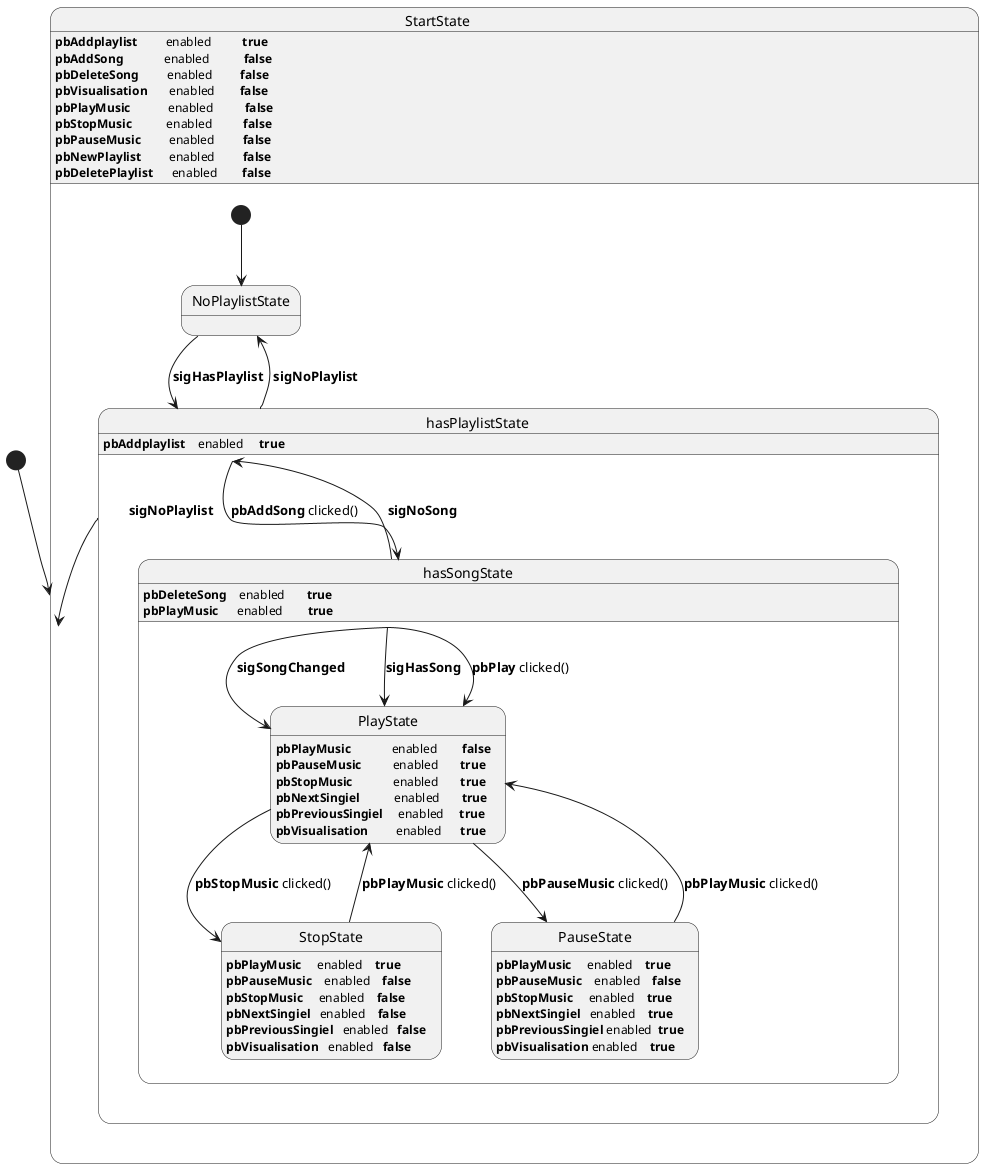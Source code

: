 @startuml

[*] -down-> StartState

state StartState{
[*] -down-> NoPlaylistState

NoPlaylistState -down-> hasPlaylistState: <b>sigHasPlaylist</b>
hasPlaylistState -down->NoPlaylistState: <b> sigNoPlaylist</b>

    state hasPlaylistState{



        hasPlaylistState -down-> hasSongState: <b>pbAddSong</b> clicked()

        state hasSongState{
            hasSongState -down-> PlayState: <b>sigSongChanged</b>
            hasSongState -down-> PlayState: <b>sigHasSong</b>
            hasSongState -down-> PlayState: <b>pbPlay</b> clicked()

            PlayState -down-> StopState: <b>pbStopMusic</b> clicked()
            PlayState -down-> PauseState: <b>pbPauseMusic</b> clicked()

            PauseState -down-> PlayState: <b>pbPlayMusic</b> clicked()
            StopState -down-> PlayState: <b>pbPlayMusic</b> clicked()
        }
}




hasPlaylistState -down-> StartState: <b>    sigNoPlaylist</b>
hasSongState -down-> hasPlaylistState: <b>  sigNoSong</b>


StartState: <b>pbAddplaylist</b>         enabled          <b>true</b>
StartState: <b>pbAddSong</b>             enabled           <b>false</b>
StartState: <b>pbDeleteSong</b>         enabled         <b>false</b>
StartState: <b>pbVisualisation</b>       enabled        <b>false</b>
StartState: <b>pbPlayMusic</b>            enabled          <b>false</b>
StartState: <b>pbStopMusic</b>           enabled          <b>false</b>
StartState: <b>pbPauseMusic</b>         enabled         <b>false</b>
StartState: <b>pbNewPlaylist</b>         enabled         <b>false</b>
StartState: <b>pbDeletePlaylist</b>      enabled        <b>false</b>

hasPlaylistState: <b>pbAddplaylist</b>    enabled    <b> true </b>

hasSongState: <b>pbDeleteSong</b>    enabled       <b>true</b>
hasSongState: <b>pbPlayMusic</b>      enabled        <b>true</b>

PlayState: <b>pbPlayMusic</b>             enabled        <b>false</b>
PlayState: <b>pbPauseMusic</b>          enabled       <b>true</b>
PlayState: <b>pbStopMusic</b>             enabled       <b>true</b>
PlayState: <b>pbNextSingiel</b>           enabled       <b>true</b>
PlayState: <b>pbPreviousSingiel</b>     enabled     <b>true</b>
PlayState: <b>pbVisualisation</b>         enabled      <b>true</b>

StopState: <b>pbPlayMusic</b>     enabled    <b>true</b>
StopState: <b>pbPauseMusic</b>    enabled    <b>false</b>
StopState: <b>pbStopMusic</b>     enabled    <b>false</b>
StopState: <b>pbNextSingiel</b>   enabled    <b>false</b>
StopState: <b>pbPreviousSingiel</b>   enabled   <b>false</b>
StopState: <b>pbVisualisation</b>   enabled   <b>false</b>

PauseState: <b>pbPlayMusic</b>     enabled    <b>true</b>
PauseState: <b>pbPauseMusic</b>    enabled    <b>false</b>
PauseState: <b>pbStopMusic</b>     enabled    <b>true</b>
PauseState: <b>pbNextSingiel</b>   enabled    <b>true</b>
PauseState: <b>pbPreviousSingiel</b> enabled  <b>true</b>
PauseState: <b>pbVisualisation</b> enabled    <b>true</b>
@enduml